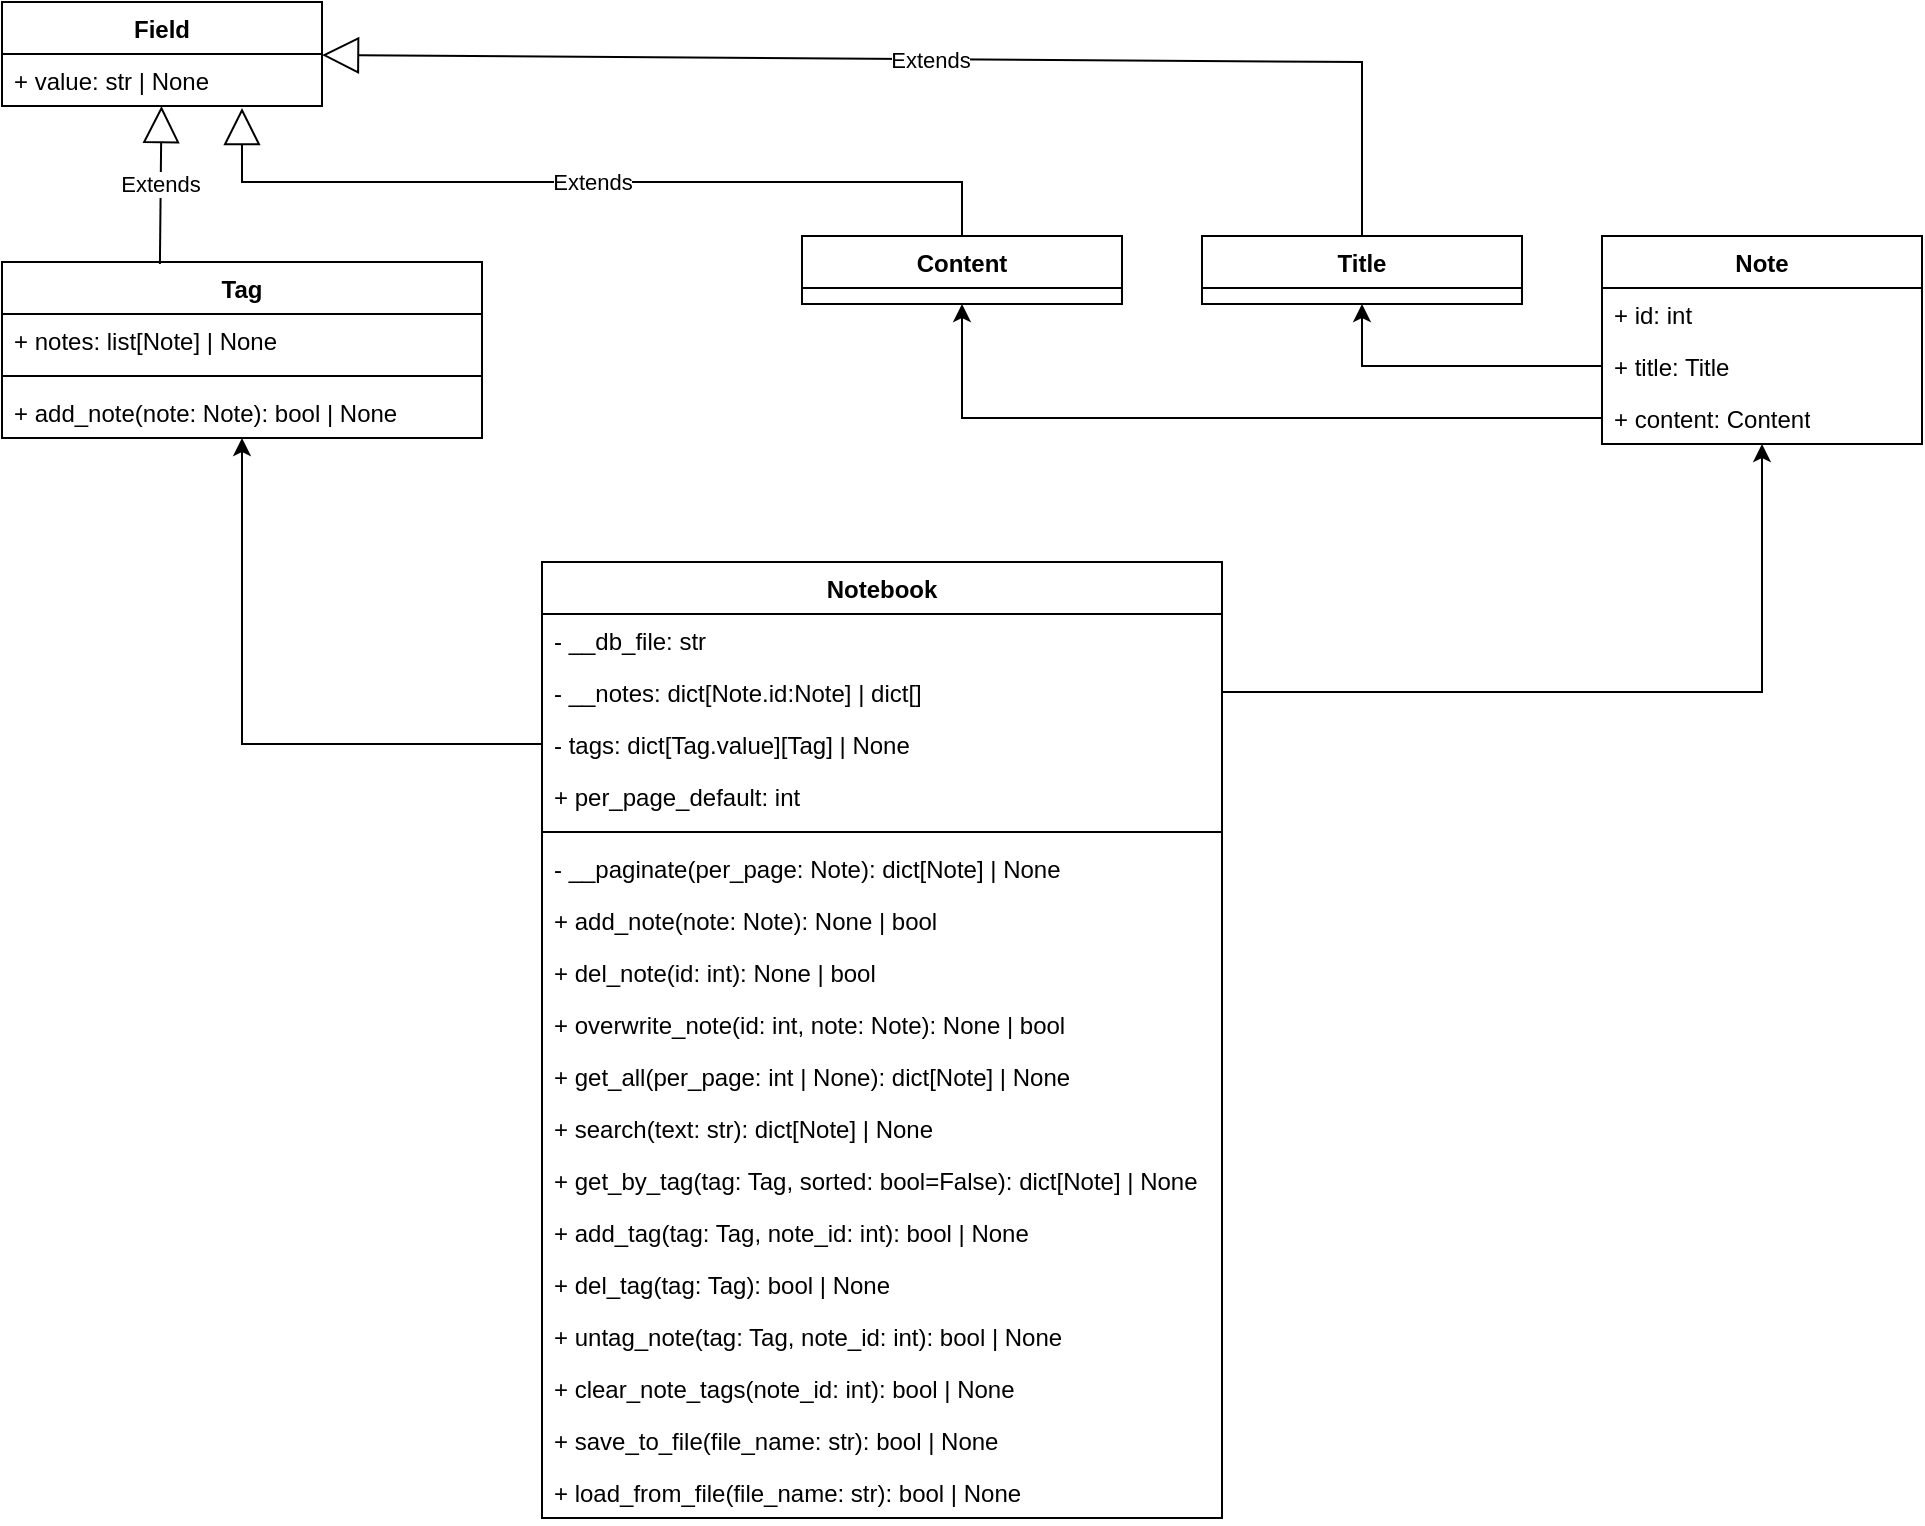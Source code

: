 <mxfile version="21.0.7" type="github">
  <diagram name="Page-1" id="e7e014a7-5840-1c2e-5031-d8a46d1fe8dd">
    <mxGraphModel dx="547" dy="317" grid="1" gridSize="10" guides="1" tooltips="1" connect="1" arrows="1" fold="1" page="1" pageScale="1" pageWidth="1169" pageHeight="826" background="none" math="0" shadow="0">
      <root>
        <mxCell id="0" />
        <mxCell id="1" parent="0" />
        <mxCell id="VGOBlKjqHN4MHqmhBKWz-45" value="Note" style="swimlane;fontStyle=1;align=center;verticalAlign=top;childLayout=stackLayout;horizontal=1;startSize=26;horizontalStack=0;resizeParent=1;resizeParentMax=0;resizeLast=0;collapsible=1;marginBottom=0;whiteSpace=wrap;html=1;" vertex="1" parent="1">
          <mxGeometry x="880" y="157" width="160" height="104" as="geometry">
            <mxRectangle x="810" y="327" width="70" height="30" as="alternateBounds" />
          </mxGeometry>
        </mxCell>
        <mxCell id="VGOBlKjqHN4MHqmhBKWz-78" value="&lt;div&gt;+ id: int&lt;br&gt;&lt;/div&gt;" style="text;strokeColor=none;fillColor=none;align=left;verticalAlign=top;spacingLeft=4;spacingRight=4;overflow=hidden;rotatable=0;points=[[0,0.5],[1,0.5]];portConstraint=eastwest;whiteSpace=wrap;html=1;" vertex="1" parent="VGOBlKjqHN4MHqmhBKWz-45">
          <mxGeometry y="26" width="160" height="26" as="geometry" />
        </mxCell>
        <mxCell id="VGOBlKjqHN4MHqmhBKWz-70" value="&lt;div&gt;+ title: Title&lt;/div&gt;" style="text;strokeColor=none;fillColor=none;align=left;verticalAlign=top;spacingLeft=4;spacingRight=4;overflow=hidden;rotatable=0;points=[[0,0.5],[1,0.5]];portConstraint=eastwest;whiteSpace=wrap;html=1;" vertex="1" parent="VGOBlKjqHN4MHqmhBKWz-45">
          <mxGeometry y="52" width="160" height="26" as="geometry" />
        </mxCell>
        <mxCell id="VGOBlKjqHN4MHqmhBKWz-71" value="&lt;div&gt;+ content: Content&lt;br&gt;&lt;/div&gt;" style="text;strokeColor=none;fillColor=none;align=left;verticalAlign=top;spacingLeft=4;spacingRight=4;overflow=hidden;rotatable=0;points=[[0,0.5],[1,0.5]];portConstraint=eastwest;whiteSpace=wrap;html=1;" vertex="1" parent="VGOBlKjqHN4MHqmhBKWz-45">
          <mxGeometry y="78" width="160" height="26" as="geometry" />
        </mxCell>
        <mxCell id="VGOBlKjqHN4MHqmhBKWz-49" value="&lt;div&gt;Notebook&lt;/div&gt;" style="swimlane;fontStyle=1;align=center;verticalAlign=top;childLayout=stackLayout;horizontal=1;startSize=26;horizontalStack=0;resizeParent=1;resizeParentMax=0;resizeLast=0;collapsible=1;marginBottom=0;whiteSpace=wrap;html=1;" vertex="1" parent="1">
          <mxGeometry x="350" y="320" width="340" height="478" as="geometry" />
        </mxCell>
        <mxCell id="VGOBlKjqHN4MHqmhBKWz-95" value="- __db_file: str" style="text;strokeColor=none;fillColor=none;align=left;verticalAlign=top;spacingLeft=4;spacingRight=4;overflow=hidden;rotatable=0;points=[[0,0.5],[1,0.5]];portConstraint=eastwest;whiteSpace=wrap;html=1;" vertex="1" parent="VGOBlKjqHN4MHqmhBKWz-49">
          <mxGeometry y="26" width="340" height="26" as="geometry" />
        </mxCell>
        <mxCell id="VGOBlKjqHN4MHqmhBKWz-104" value="- __notes: dict[Note.id:Note] | dict[]" style="text;strokeColor=none;fillColor=none;align=left;verticalAlign=top;spacingLeft=4;spacingRight=4;overflow=hidden;rotatable=0;points=[[0,0.5],[1,0.5]];portConstraint=eastwest;whiteSpace=wrap;html=1;" vertex="1" parent="VGOBlKjqHN4MHqmhBKWz-49">
          <mxGeometry y="52" width="340" height="26" as="geometry" />
        </mxCell>
        <mxCell id="VGOBlKjqHN4MHqmhBKWz-96" value="&lt;div&gt;- tags: dict[Tag.value][Tag] | None&lt;br&gt;&lt;/div&gt;" style="text;strokeColor=none;fillColor=none;align=left;verticalAlign=top;spacingLeft=4;spacingRight=4;overflow=hidden;rotatable=0;points=[[0,0.5],[1,0.5]];portConstraint=eastwest;whiteSpace=wrap;html=1;" vertex="1" parent="VGOBlKjqHN4MHqmhBKWz-49">
          <mxGeometry y="78" width="340" height="26" as="geometry" />
        </mxCell>
        <mxCell id="VGOBlKjqHN4MHqmhBKWz-108" value="&lt;div&gt;+ per_page_default: int&lt;br&gt;&lt;/div&gt;" style="text;strokeColor=none;fillColor=none;align=left;verticalAlign=top;spacingLeft=4;spacingRight=4;overflow=hidden;rotatable=0;points=[[0,0.5],[1,0.5]];portConstraint=eastwest;whiteSpace=wrap;html=1;" vertex="1" parent="VGOBlKjqHN4MHqmhBKWz-49">
          <mxGeometry y="104" width="340" height="26" as="geometry" />
        </mxCell>
        <mxCell id="VGOBlKjqHN4MHqmhBKWz-89" value="" style="line;strokeWidth=1;fillColor=none;align=left;verticalAlign=middle;spacingTop=-1;spacingLeft=3;spacingRight=3;rotatable=0;labelPosition=right;points=[];portConstraint=eastwest;strokeColor=inherit;" vertex="1" parent="VGOBlKjqHN4MHqmhBKWz-49">
          <mxGeometry y="130" width="340" height="10" as="geometry" />
        </mxCell>
        <mxCell id="VGOBlKjqHN4MHqmhBKWz-87" value="- __paginate(per_page: Note): dict[Note] | None" style="text;strokeColor=none;fillColor=none;align=left;verticalAlign=top;spacingLeft=4;spacingRight=4;overflow=hidden;rotatable=0;points=[[0,0.5],[1,0.5]];portConstraint=eastwest;whiteSpace=wrap;html=1;" vertex="1" parent="VGOBlKjqHN4MHqmhBKWz-49">
          <mxGeometry y="140" width="340" height="26" as="geometry" />
        </mxCell>
        <mxCell id="VGOBlKjqHN4MHqmhBKWz-106" value="+ add_note(note: Note): None | bool" style="text;strokeColor=none;fillColor=none;align=left;verticalAlign=top;spacingLeft=4;spacingRight=4;overflow=hidden;rotatable=0;points=[[0,0.5],[1,0.5]];portConstraint=eastwest;whiteSpace=wrap;html=1;" vertex="1" parent="VGOBlKjqHN4MHqmhBKWz-49">
          <mxGeometry y="166" width="340" height="26" as="geometry" />
        </mxCell>
        <mxCell id="VGOBlKjqHN4MHqmhBKWz-88" value="+ del_note(id: int): None | bool" style="text;strokeColor=none;fillColor=none;align=left;verticalAlign=top;spacingLeft=4;spacingRight=4;overflow=hidden;rotatable=0;points=[[0,0.5],[1,0.5]];portConstraint=eastwest;whiteSpace=wrap;html=1;" vertex="1" parent="VGOBlKjqHN4MHqmhBKWz-49">
          <mxGeometry y="192" width="340" height="26" as="geometry" />
        </mxCell>
        <mxCell id="VGOBlKjqHN4MHqmhBKWz-92" value="+ overwrite_note(id: int, note: Note): None | bool" style="text;strokeColor=none;fillColor=none;align=left;verticalAlign=top;spacingLeft=4;spacingRight=4;overflow=hidden;rotatable=0;points=[[0,0.5],[1,0.5]];portConstraint=eastwest;whiteSpace=wrap;html=1;" vertex="1" parent="VGOBlKjqHN4MHqmhBKWz-49">
          <mxGeometry y="218" width="340" height="26" as="geometry" />
        </mxCell>
        <mxCell id="VGOBlKjqHN4MHqmhBKWz-93" value="+ get_all(per_page: int | None): dict[Note] | None" style="text;strokeColor=none;fillColor=none;align=left;verticalAlign=top;spacingLeft=4;spacingRight=4;overflow=hidden;rotatable=0;points=[[0,0.5],[1,0.5]];portConstraint=eastwest;whiteSpace=wrap;html=1;" vertex="1" parent="VGOBlKjqHN4MHqmhBKWz-49">
          <mxGeometry y="244" width="340" height="26" as="geometry" />
        </mxCell>
        <mxCell id="VGOBlKjqHN4MHqmhBKWz-94" value="+ search(text: str): dict[Note] | None" style="text;strokeColor=none;fillColor=none;align=left;verticalAlign=top;spacingLeft=4;spacingRight=4;overflow=hidden;rotatable=0;points=[[0,0.5],[1,0.5]];portConstraint=eastwest;whiteSpace=wrap;html=1;" vertex="1" parent="VGOBlKjqHN4MHqmhBKWz-49">
          <mxGeometry y="270" width="340" height="26" as="geometry" />
        </mxCell>
        <mxCell id="VGOBlKjqHN4MHqmhBKWz-52" value="+ get_by_tag(tag: Tag, sorted: bool=False): dict[Note] | None" style="text;strokeColor=none;fillColor=none;align=left;verticalAlign=top;spacingLeft=4;spacingRight=4;overflow=hidden;rotatable=0;points=[[0,0.5],[1,0.5]];portConstraint=eastwest;whiteSpace=wrap;html=1;" vertex="1" parent="VGOBlKjqHN4MHqmhBKWz-49">
          <mxGeometry y="296" width="340" height="26" as="geometry" />
        </mxCell>
        <mxCell id="VGOBlKjqHN4MHqmhBKWz-109" value="+ add_tag(tag: Tag, note_id: int): bool | None" style="text;strokeColor=none;fillColor=none;align=left;verticalAlign=top;spacingLeft=4;spacingRight=4;overflow=hidden;rotatable=0;points=[[0,0.5],[1,0.5]];portConstraint=eastwest;whiteSpace=wrap;html=1;" vertex="1" parent="VGOBlKjqHN4MHqmhBKWz-49">
          <mxGeometry y="322" width="340" height="26" as="geometry" />
        </mxCell>
        <mxCell id="VGOBlKjqHN4MHqmhBKWz-105" value="+ del_tag(tag: Tag): bool | None" style="text;strokeColor=none;fillColor=none;align=left;verticalAlign=top;spacingLeft=4;spacingRight=4;overflow=hidden;rotatable=0;points=[[0,0.5],[1,0.5]];portConstraint=eastwest;whiteSpace=wrap;html=1;" vertex="1" parent="VGOBlKjqHN4MHqmhBKWz-49">
          <mxGeometry y="348" width="340" height="26" as="geometry" />
        </mxCell>
        <mxCell id="VGOBlKjqHN4MHqmhBKWz-99" value="+ untag_note(tag: Tag, note_id: int): bool | None" style="text;strokeColor=none;fillColor=none;align=left;verticalAlign=top;spacingLeft=4;spacingRight=4;overflow=hidden;rotatable=0;points=[[0,0.5],[1,0.5]];portConstraint=eastwest;whiteSpace=wrap;html=1;" vertex="1" parent="VGOBlKjqHN4MHqmhBKWz-49">
          <mxGeometry y="374" width="340" height="26" as="geometry" />
        </mxCell>
        <mxCell id="VGOBlKjqHN4MHqmhBKWz-110" value="+ clear_note_tags(note_id: int): bool | None" style="text;strokeColor=none;fillColor=none;align=left;verticalAlign=top;spacingLeft=4;spacingRight=4;overflow=hidden;rotatable=0;points=[[0,0.5],[1,0.5]];portConstraint=eastwest;whiteSpace=wrap;html=1;" vertex="1" parent="VGOBlKjqHN4MHqmhBKWz-49">
          <mxGeometry y="400" width="340" height="26" as="geometry" />
        </mxCell>
        <mxCell id="VGOBlKjqHN4MHqmhBKWz-102" value="+ save_to_file(file_name: str): bool | None" style="text;strokeColor=none;fillColor=none;align=left;verticalAlign=top;spacingLeft=4;spacingRight=4;overflow=hidden;rotatable=0;points=[[0,0.5],[1,0.5]];portConstraint=eastwest;whiteSpace=wrap;html=1;" vertex="1" parent="VGOBlKjqHN4MHqmhBKWz-49">
          <mxGeometry y="426" width="340" height="26" as="geometry" />
        </mxCell>
        <mxCell id="VGOBlKjqHN4MHqmhBKWz-103" value="+ load_from_file(file_name: str): bool | None" style="text;strokeColor=none;fillColor=none;align=left;verticalAlign=top;spacingLeft=4;spacingRight=4;overflow=hidden;rotatable=0;points=[[0,0.5],[1,0.5]];portConstraint=eastwest;whiteSpace=wrap;html=1;" vertex="1" parent="VGOBlKjqHN4MHqmhBKWz-49">
          <mxGeometry y="452" width="340" height="26" as="geometry" />
        </mxCell>
        <mxCell id="VGOBlKjqHN4MHqmhBKWz-53" value="Tag" style="swimlane;fontStyle=1;align=center;verticalAlign=top;childLayout=stackLayout;horizontal=1;startSize=26;horizontalStack=0;resizeParent=1;resizeParentMax=0;resizeLast=0;collapsible=1;marginBottom=0;whiteSpace=wrap;html=1;" vertex="1" parent="1">
          <mxGeometry x="80" y="170" width="240" height="88" as="geometry" />
        </mxCell>
        <mxCell id="VGOBlKjqHN4MHqmhBKWz-98" value="&lt;div&gt;+ notes: list[Note] | None&lt;br&gt;&lt;/div&gt;" style="text;strokeColor=none;fillColor=none;align=left;verticalAlign=top;spacingLeft=4;spacingRight=4;overflow=hidden;rotatable=0;points=[[0,0.5],[1,0.5]];portConstraint=eastwest;whiteSpace=wrap;html=1;" vertex="1" parent="VGOBlKjqHN4MHqmhBKWz-53">
          <mxGeometry y="26" width="240" height="26" as="geometry" />
        </mxCell>
        <mxCell id="VGOBlKjqHN4MHqmhBKWz-101" value="" style="line;strokeWidth=1;fillColor=none;align=left;verticalAlign=middle;spacingTop=-1;spacingLeft=3;spacingRight=3;rotatable=0;labelPosition=right;points=[];portConstraint=eastwest;strokeColor=inherit;" vertex="1" parent="VGOBlKjqHN4MHqmhBKWz-53">
          <mxGeometry y="52" width="240" height="10" as="geometry" />
        </mxCell>
        <mxCell id="VGOBlKjqHN4MHqmhBKWz-100" value="+ add_note(note: Note): bool | None" style="text;strokeColor=none;fillColor=none;align=left;verticalAlign=top;spacingLeft=4;spacingRight=4;overflow=hidden;rotatable=0;points=[[0,0.5],[1,0.5]];portConstraint=eastwest;whiteSpace=wrap;html=1;" vertex="1" parent="VGOBlKjqHN4MHqmhBKWz-53">
          <mxGeometry y="62" width="240" height="26" as="geometry" />
        </mxCell>
        <mxCell id="VGOBlKjqHN4MHqmhBKWz-57" value="Field" style="swimlane;fontStyle=1;align=center;verticalAlign=top;childLayout=stackLayout;horizontal=1;startSize=26;horizontalStack=0;resizeParent=1;resizeParentMax=0;resizeLast=0;collapsible=1;marginBottom=0;whiteSpace=wrap;html=1;" vertex="1" parent="1">
          <mxGeometry x="80" y="40" width="160" height="52" as="geometry" />
        </mxCell>
        <mxCell id="VGOBlKjqHN4MHqmhBKWz-58" value="+ value: str | None" style="text;strokeColor=none;fillColor=none;align=left;verticalAlign=top;spacingLeft=4;spacingRight=4;overflow=hidden;rotatable=0;points=[[0,0.5],[1,0.5]];portConstraint=eastwest;whiteSpace=wrap;html=1;" vertex="1" parent="VGOBlKjqHN4MHqmhBKWz-57">
          <mxGeometry y="26" width="160" height="26" as="geometry" />
        </mxCell>
        <mxCell id="VGOBlKjqHN4MHqmhBKWz-61" value="Title" style="swimlane;fontStyle=1;align=center;verticalAlign=top;childLayout=stackLayout;horizontal=1;startSize=26;horizontalStack=0;resizeParent=1;resizeParentMax=0;resizeLast=0;collapsible=1;marginBottom=0;whiteSpace=wrap;html=1;" vertex="1" parent="1">
          <mxGeometry x="680" y="157" width="160" height="34" as="geometry" />
        </mxCell>
        <mxCell id="VGOBlKjqHN4MHqmhBKWz-65" value="Extends" style="endArrow=block;endSize=16;endFill=0;html=1;rounded=0;exitX=0.329;exitY=0.011;exitDx=0;exitDy=0;exitPerimeter=0;" edge="1" parent="1" source="VGOBlKjqHN4MHqmhBKWz-53" target="VGOBlKjqHN4MHqmhBKWz-57">
          <mxGeometry width="160" relative="1" as="geometry">
            <mxPoint x="540" y="430" as="sourcePoint" />
            <mxPoint x="700" y="430" as="targetPoint" />
          </mxGeometry>
        </mxCell>
        <mxCell id="VGOBlKjqHN4MHqmhBKWz-66" value="Extends" style="endArrow=block;endSize=16;endFill=0;html=1;rounded=0;orthogonal=0;noJump=0;bendable=1;" edge="1" parent="1" source="VGOBlKjqHN4MHqmhBKWz-61" target="VGOBlKjqHN4MHqmhBKWz-57">
          <mxGeometry width="160" relative="1" as="geometry">
            <mxPoint x="410" y="370" as="sourcePoint" />
            <mxPoint x="290" y="250" as="targetPoint" />
            <Array as="points">
              <mxPoint x="760" y="70" />
            </Array>
          </mxGeometry>
        </mxCell>
        <mxCell id="VGOBlKjqHN4MHqmhBKWz-67" value="&lt;div&gt;Content&lt;/div&gt;" style="swimlane;fontStyle=1;align=center;verticalAlign=top;childLayout=stackLayout;horizontal=1;startSize=26;horizontalStack=0;resizeParent=1;resizeParentMax=0;resizeLast=0;collapsible=1;marginBottom=0;whiteSpace=wrap;html=1;" vertex="1" parent="1">
          <mxGeometry x="480" y="157" width="160" height="34" as="geometry" />
        </mxCell>
        <mxCell id="VGOBlKjqHN4MHqmhBKWz-68" value="Extends" style="endArrow=block;endSize=16;endFill=0;html=1;rounded=0;exitX=0.5;exitY=0;exitDx=0;exitDy=0;entryX=0.75;entryY=1.038;entryDx=0;entryDy=0;entryPerimeter=0;" edge="1" parent="1" source="VGOBlKjqHN4MHqmhBKWz-67" target="VGOBlKjqHN4MHqmhBKWz-58">
          <mxGeometry width="160" relative="1" as="geometry">
            <mxPoint x="820" y="128" as="sourcePoint" />
            <mxPoint x="240" y="130" as="targetPoint" />
            <Array as="points">
              <mxPoint x="560" y="130" />
              <mxPoint x="200" y="130" />
            </Array>
          </mxGeometry>
        </mxCell>
        <mxCell id="VGOBlKjqHN4MHqmhBKWz-73" style="edgeStyle=orthogonalEdgeStyle;rounded=0;orthogonalLoop=1;jettySize=auto;html=1;exitX=0;exitY=0.5;exitDx=0;exitDy=0;" edge="1" parent="1" source="VGOBlKjqHN4MHqmhBKWz-70" target="VGOBlKjqHN4MHqmhBKWz-61">
          <mxGeometry relative="1" as="geometry" />
        </mxCell>
        <mxCell id="VGOBlKjqHN4MHqmhBKWz-76" style="edgeStyle=orthogonalEdgeStyle;rounded=0;orthogonalLoop=1;jettySize=auto;html=1;exitX=0;exitY=0.5;exitDx=0;exitDy=0;" edge="1" parent="1" source="VGOBlKjqHN4MHqmhBKWz-71" target="VGOBlKjqHN4MHqmhBKWz-67">
          <mxGeometry relative="1" as="geometry" />
        </mxCell>
        <mxCell id="VGOBlKjqHN4MHqmhBKWz-86" style="edgeStyle=orthogonalEdgeStyle;rounded=0;orthogonalLoop=1;jettySize=auto;html=1;" edge="1" parent="1" source="VGOBlKjqHN4MHqmhBKWz-104" target="VGOBlKjqHN4MHqmhBKWz-45">
          <mxGeometry relative="1" as="geometry">
            <mxPoint x="400" y="441" as="sourcePoint" />
          </mxGeometry>
        </mxCell>
        <mxCell id="VGOBlKjqHN4MHqmhBKWz-97" style="edgeStyle=orthogonalEdgeStyle;rounded=0;orthogonalLoop=1;jettySize=auto;html=1;entryX=0.5;entryY=1;entryDx=0;entryDy=0;" edge="1" parent="1" source="VGOBlKjqHN4MHqmhBKWz-96" target="VGOBlKjqHN4MHqmhBKWz-53">
          <mxGeometry relative="1" as="geometry">
            <mxPoint x="590" y="210" as="targetPoint" />
          </mxGeometry>
        </mxCell>
      </root>
    </mxGraphModel>
  </diagram>
</mxfile>
